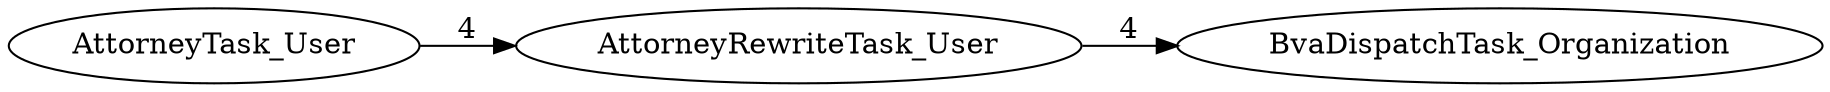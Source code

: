 digraph G {
rankdir="LR";
"AttorneyTask_User" -> "AttorneyRewriteTask_User" [label=4]
"AttorneyRewriteTask_User" -> "BvaDispatchTask_Organization" [label=4]
}
